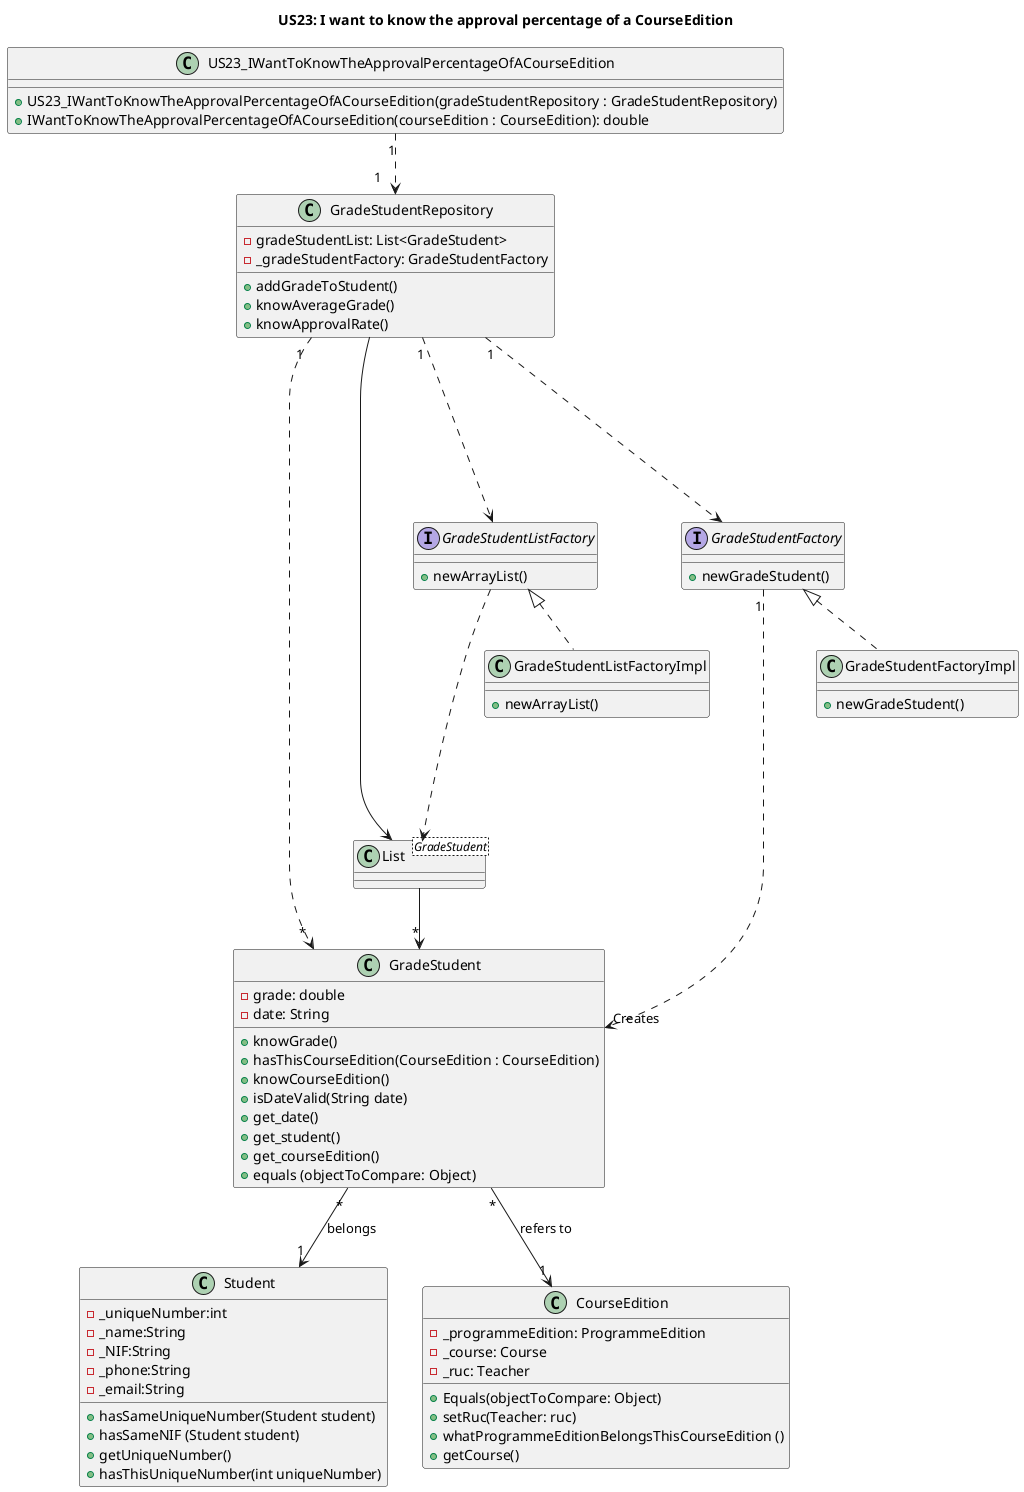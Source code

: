 @startuml
title US23: I want to know the approval percentage of a CourseEdition
'left to right direction

class US23_IWantToKnowTheApprovalPercentageOfACourseEdition  {
    +US23_IWantToKnowTheApprovalPercentageOfACourseEdition(gradeStudentRepository : GradeStudentRepository)
    +IWantToKnowTheApprovalPercentageOfACourseEdition(courseEdition : CourseEdition): double

}

class GradeStudent {
    -grade: double
    -date: String
    +knowGrade()
    +hasThisCourseEdition(CourseEdition : CourseEdition)
    +knowCourseEdition()
    +isDateValid(String date)
    +get_date()
    +get_student()
    +get_courseEdition()
    +equals (objectToCompare: Object)
}

class GradeStudentRepository {
    -gradeStudentList: List<GradeStudent>
    - _gradeStudentFactory: GradeStudentFactory
    +addGradeToStudent()
    +knowAverageGrade()
    +knowApprovalRate()
}

class GradeStudentFactoryImpl {
    +newGradeStudent()
}
class List<GradeStudent> {

}

class GradeStudentListFactoryImpl {
    +newArrayList()
}

Interface GradeStudentListFactory {
    +newArrayList()
}

Interface GradeStudentFactory {
    +newGradeStudent()
}

class Student {
    -_uniqueNumber:int
    -_name:String
    -_NIF:String
    -_phone:String
    -_email:String
    +hasSameUniqueNumber(Student student)
    +hasSameNIF (Student student)
    +getUniqueNumber()
    +hasThisUniqueNumber(int uniqueNumber)
}

class CourseEdition {
    -_programmeEdition: ProgrammeEdition
    -_course: Course
    -_ruc: Teacher
    +Equals(objectToCompare: Object)
    +setRuc(Teacher: ruc)
    +whatProgrammeEditionBelongsThisCourseEdition ()
    +getCourse()
}


GradeStudent "*" --> "1" Student: belongs
GradeStudent "*" --> "1" CourseEdition: refers to
GradeStudentRepository "1" ....> GradeStudentFactory
GradeStudentFactory "1" ....> "Creates" GradeStudent
GradeStudentRepository "1" ....> "*" "GradeStudent"
GradeStudentRepository "1" ....> GradeStudentListFactory
GradeStudentListFactory  <|..  GradeStudentListFactoryImpl
GradeStudentListFactory  ....>  List
GradeStudentRepository  -->  List
List --> "*" GradeStudent
GradeStudentFactory  <|..  GradeStudentFactoryImpl



US23_IWantToKnowTheApprovalPercentageOfACourseEdition "1" ..> "1    " GradeStudentRepository
@enduml